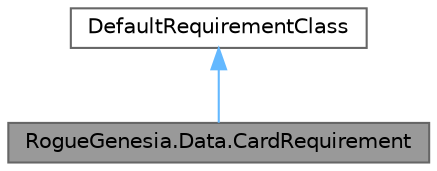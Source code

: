 digraph "RogueGenesia.Data.CardRequirement"
{
 // LATEX_PDF_SIZE
  bgcolor="transparent";
  edge [fontname=Helvetica,fontsize=10,labelfontname=Helvetica,labelfontsize=10];
  node [fontname=Helvetica,fontsize=10,shape=box,height=0.2,width=0.4];
  Node1 [label="RogueGenesia.Data.CardRequirement",height=0.2,width=0.4,color="gray40", fillcolor="grey60", style="filled", fontcolor="black",tooltip=" "];
  Node2 -> Node1 [dir="back",color="steelblue1",style="solid"];
  Node2 [label="DefaultRequirementClass",height=0.2,width=0.4,color="gray40", fillcolor="white", style="filled",URL="$class_rogue_genesia_1_1_data_1_1_default_requirement_class.html",tooltip=" "];
}

